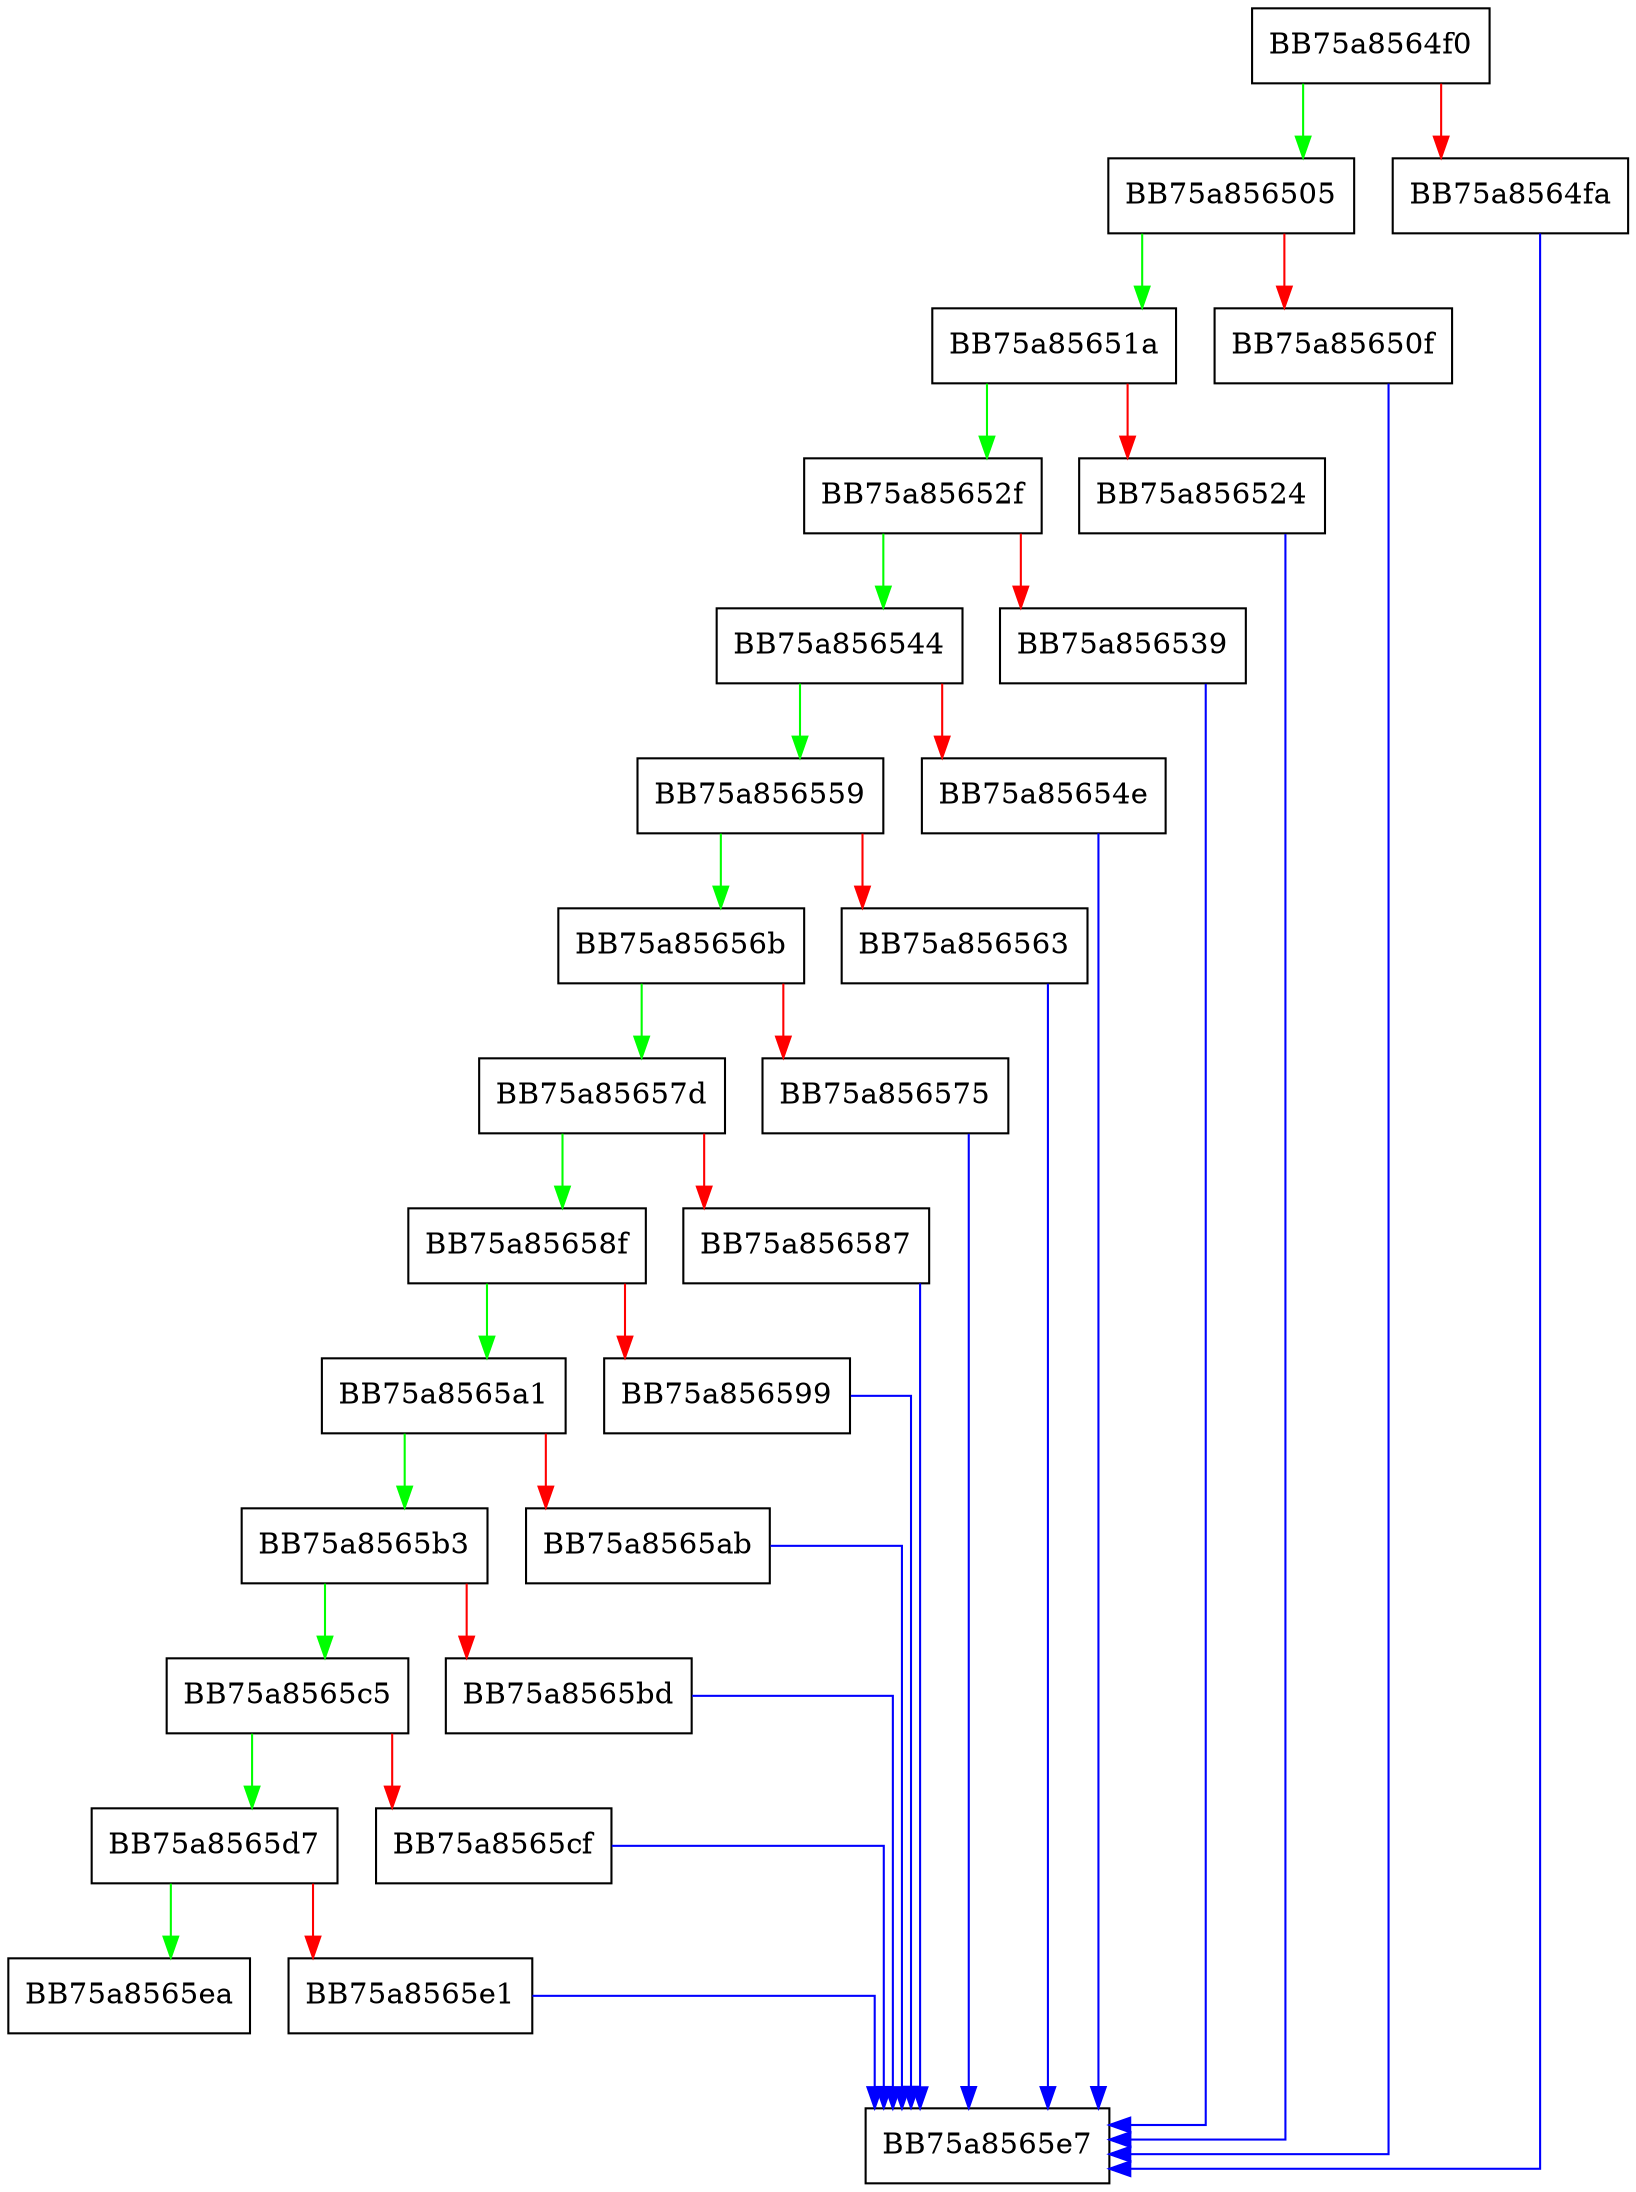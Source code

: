 digraph GetInternaSecurityAuditId {
  node [shape="box"];
  graph [splines=ortho];
  BB75a8564f0 -> BB75a856505 [color="green"];
  BB75a8564f0 -> BB75a8564fa [color="red"];
  BB75a8564fa -> BB75a8565e7 [color="blue"];
  BB75a856505 -> BB75a85651a [color="green"];
  BB75a856505 -> BB75a85650f [color="red"];
  BB75a85650f -> BB75a8565e7 [color="blue"];
  BB75a85651a -> BB75a85652f [color="green"];
  BB75a85651a -> BB75a856524 [color="red"];
  BB75a856524 -> BB75a8565e7 [color="blue"];
  BB75a85652f -> BB75a856544 [color="green"];
  BB75a85652f -> BB75a856539 [color="red"];
  BB75a856539 -> BB75a8565e7 [color="blue"];
  BB75a856544 -> BB75a856559 [color="green"];
  BB75a856544 -> BB75a85654e [color="red"];
  BB75a85654e -> BB75a8565e7 [color="blue"];
  BB75a856559 -> BB75a85656b [color="green"];
  BB75a856559 -> BB75a856563 [color="red"];
  BB75a856563 -> BB75a8565e7 [color="blue"];
  BB75a85656b -> BB75a85657d [color="green"];
  BB75a85656b -> BB75a856575 [color="red"];
  BB75a856575 -> BB75a8565e7 [color="blue"];
  BB75a85657d -> BB75a85658f [color="green"];
  BB75a85657d -> BB75a856587 [color="red"];
  BB75a856587 -> BB75a8565e7 [color="blue"];
  BB75a85658f -> BB75a8565a1 [color="green"];
  BB75a85658f -> BB75a856599 [color="red"];
  BB75a856599 -> BB75a8565e7 [color="blue"];
  BB75a8565a1 -> BB75a8565b3 [color="green"];
  BB75a8565a1 -> BB75a8565ab [color="red"];
  BB75a8565ab -> BB75a8565e7 [color="blue"];
  BB75a8565b3 -> BB75a8565c5 [color="green"];
  BB75a8565b3 -> BB75a8565bd [color="red"];
  BB75a8565bd -> BB75a8565e7 [color="blue"];
  BB75a8565c5 -> BB75a8565d7 [color="green"];
  BB75a8565c5 -> BB75a8565cf [color="red"];
  BB75a8565cf -> BB75a8565e7 [color="blue"];
  BB75a8565d7 -> BB75a8565ea [color="green"];
  BB75a8565d7 -> BB75a8565e1 [color="red"];
  BB75a8565e1 -> BB75a8565e7 [color="blue"];
}